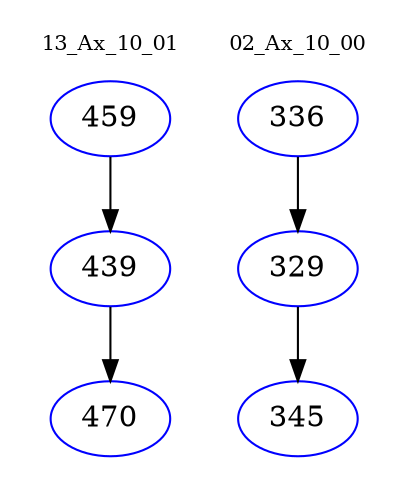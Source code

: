digraph{
subgraph cluster_0 {
color = white
label = "13_Ax_10_01";
fontsize=10;
T0_459 [label="459", color="blue"]
T0_459 -> T0_439 [color="black"]
T0_439 [label="439", color="blue"]
T0_439 -> T0_470 [color="black"]
T0_470 [label="470", color="blue"]
}
subgraph cluster_1 {
color = white
label = "02_Ax_10_00";
fontsize=10;
T1_336 [label="336", color="blue"]
T1_336 -> T1_329 [color="black"]
T1_329 [label="329", color="blue"]
T1_329 -> T1_345 [color="black"]
T1_345 [label="345", color="blue"]
}
}
